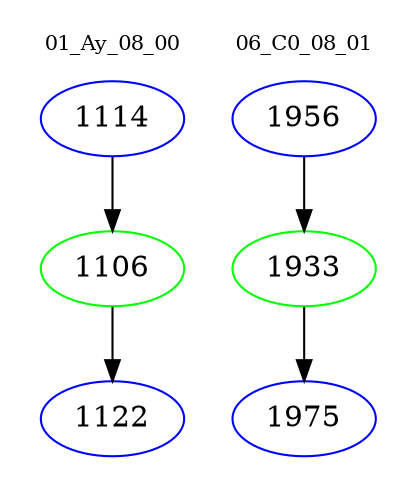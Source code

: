 digraph{
subgraph cluster_0 {
color = white
label = "01_Ay_08_00";
fontsize=10;
T0_1114 [label="1114", color="blue"]
T0_1114 -> T0_1106 [color="black"]
T0_1106 [label="1106", color="green"]
T0_1106 -> T0_1122 [color="black"]
T0_1122 [label="1122", color="blue"]
}
subgraph cluster_1 {
color = white
label = "06_C0_08_01";
fontsize=10;
T1_1956 [label="1956", color="blue"]
T1_1956 -> T1_1933 [color="black"]
T1_1933 [label="1933", color="green"]
T1_1933 -> T1_1975 [color="black"]
T1_1975 [label="1975", color="blue"]
}
}
